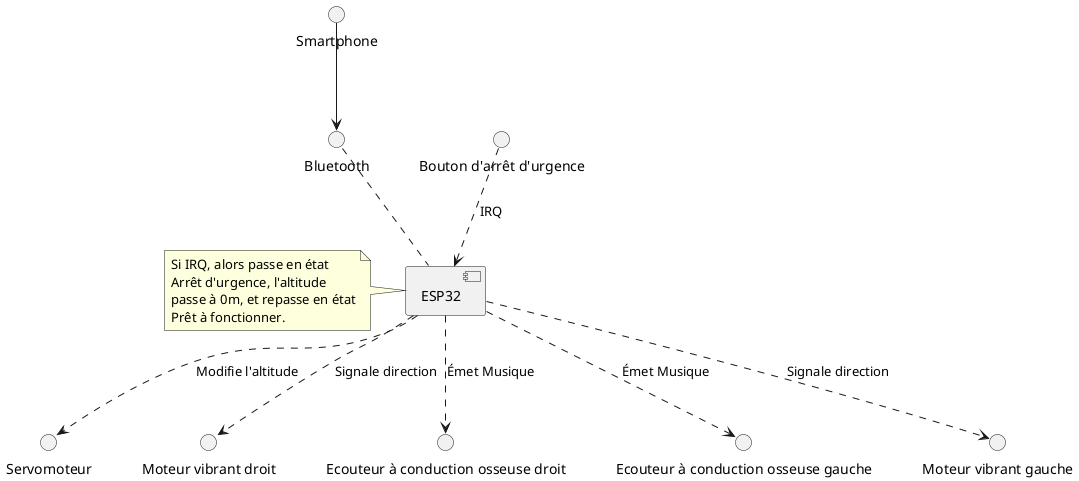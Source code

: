 @startuml

interface "Bluetooth" as BLE

BLE .. [ESP32]

() "Servomoteur" as SMT
ESP32 ..> [SMT] : "Modifie l'altitude"

() "Moteur vibrant droit" as MVT
ESP32 ..> [MVT] : "Signale direction"

() "Ecouteur à conduction osseuse droit" as ED 
ESP32 ..> [ED]: "Émet Musique"

() "Ecouteur à conduction osseuse gauche" as EG 
ESP32 ..> [EG] : "Émet Musique"

() "Moteur vibrant gauche" as MVG
ESP32 ..> [MVG]: "Signale direction"

() "Bouton d'arrêt d'urgence" as BAU
[BAU] ..> ESP32 : IRQ

Smartphone --> BLE

note left of [ESP32] 
Si IRQ, alors passe en état
Arrêt d'urgence, l'altitude
passe à 0m, et repasse en état
Prêt à fonctionner.
endnote


@enduml
